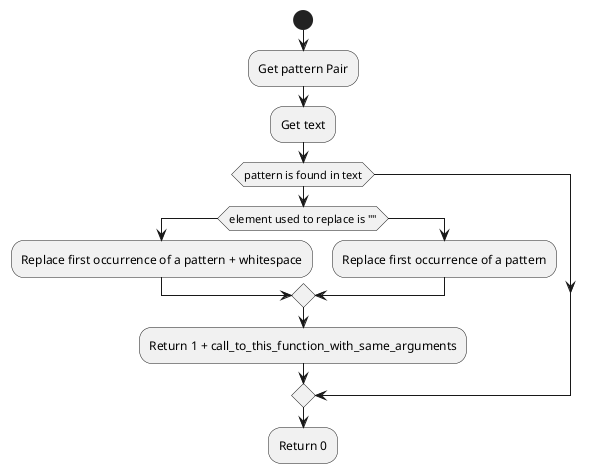 @startuml
'https://plantuml.com/activity-diagram-beta

start
    'Recursive function, returns number of replacements made in the text'
    :Get pattern Pair;
    :Get text;

    if (pattern is found in text) then
        if (element used to replace is "") then
            :Replace first occurrence of a pattern + whitespace;
        else
            :Replace first occurrence of a pattern;
        endif

        :Return 1 + call_to_this_function_with_same_arguments;
    endif

        :Return 0;

@enduml
